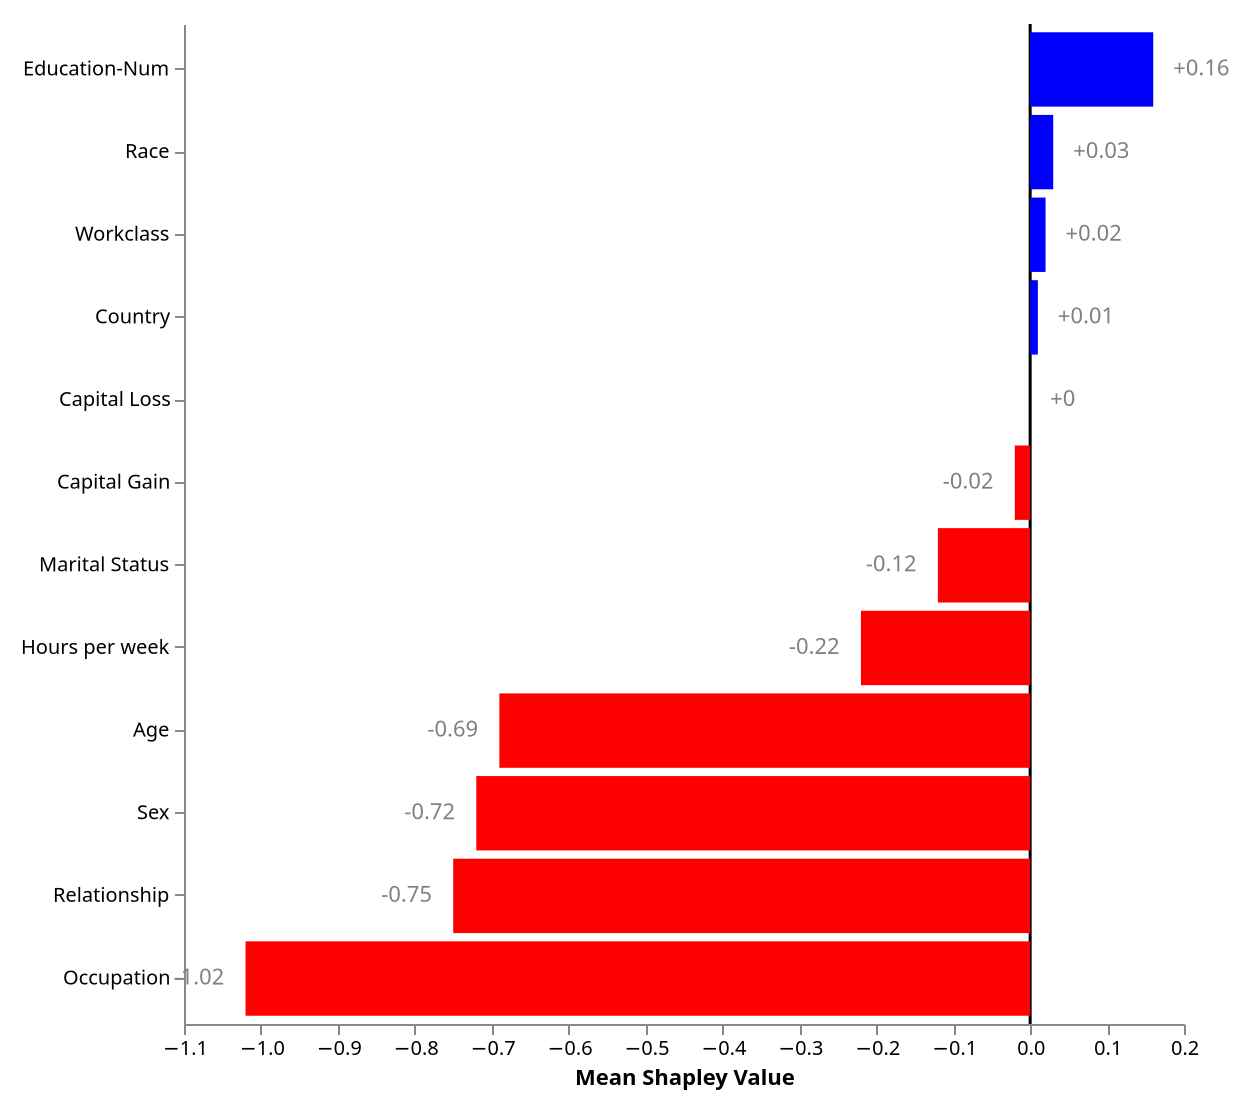 {
  "$schema": "https://vega.github.io/schema/vega/v5.json",
  "description": "Mean Shapley Values Bar Plot with Rounded Numbers, Vertical Line at 0, and Arrow-like Bar Endpoints",
  "width": 500,
  "height": 500,
  "padding": 10,
  "data": [
    {
      "name": "table",
      "values": [
        {"variable": "Age", "Mean Shapley Value": -0.6932834614},
        {"variable": "Workclass", "Mean Shapley Value": 0.0160077181},
        {"variable": "Education-Num", "Mean Shapley Value": 0.1593687901},
        {"variable": "Marital Status", "Mean Shapley Value": -0.1227975013},
        {"variable": "Occupation", "Mean Shapley Value": -1.0234673973},
        {"variable": "Relationship", "Mean Shapley Value": -0.7476020132},
        {"variable": "Race", "Mean Shapley Value": 0.0314027765},
        {"variable": "Sex", "Mean Shapley Value": -0.7228710756},
        {"variable": "Capital Gain", "Mean Shapley Value": -0.0245469017},
        {"variable": "Capital Loss", "Mean Shapley Value": 0.0},
        {"variable": "Hours per week", "Mean Shapley Value": -0.2196676876},
        {"variable": "Country", "Mean Shapley Value": 0.0074794674}
      ],
      "transform": [
        {
          "type": "formula",
          "expr": "round(datum['Mean Shapley Value'] * 100) / 100",
          "as": "Rounded Mean Shapley Value"
        },
        {
          "type": "collect",
          "sort": {"field": "Rounded Mean Shapley Value", "order": "descending"}
        }
      ]
    }
  ],
  "scales": [
    {
      "name": "yscale",
      "type": "band",
      "domain": {"data": "table", "field": "variable"},
      "range": "height",
      "padding": 0.1
    },
    {
      "name": "xscale",
      "type": "linear",
      "domain": {"data": "table", "field": "Rounded Mean Shapley Value"},
      "range": "width",
      "padding": 0.1,
      "nice": true,
      "zero": true
    }
  ],
  "axes": [
    {"orient": "left", "scale": "yscale"},
    {"orient": "bottom", "scale": "xscale", "title": "Mean Shapley Value"}
  ],
  "marks": [
    {
      "type": "rule",
      "encode": {
        "enter": {
          "x": {"scale": "xscale", "value": 0},
          "y": {"value": 0},
          "y2": {"signal": "height"},
          "strokeWidth": {"value": 1.5},
          "stroke": {"value": "black"}
        }
      }
    },
    {
      "type": "rect",
      "from": {"data": "table"},
      "encode": {
        "enter": {
          "y": {"scale": "yscale", "field": "variable"},
          "height": {"scale": "yscale", "band": 1},
          "x": {"scale": "xscale", "field": "Rounded Mean Shapley Value"},
          "x2": {"scale": "xscale", "value": 0}
        },
        "update": {
          "fill": [
            {"test": "datum['Rounded Mean Shapley Value'] < 0", "value": "red"},
            {"test": "datum['Rounded Mean Shapley Value'] >= 0", "value": "blue"}
          ]
        },
        "hover": {
          "fill": {"value": "lightgrey"}
        }
      }
    },
    {
      "type": "text",
      "from": {"data": "table"},
      "encode": {
        "enter": {
          "y": {"scale": "yscale", "field": "variable", "band": 0.5},
          "x": {
            "scale": "xscale",
            "field": "Rounded Mean Shapley Value",
            "offset": {
              "signal": "datum['Rounded Mean Shapley Value'] >= 0 ? 10 : -10"
            }
          },
          "align": {
            "signal": "datum['Rounded Mean Shapley Value'] >= 0 ? 'left' : 'right'"
          },
          "baseline": {"value": "middle"},
          "text": {
            "signal": "datum['Rounded Mean Shapley Value'] >= 0 ? '+' + datum['Rounded Mean Shapley Value'] : datum['Rounded Mean Shapley Value']"
          },
          "fill": {"value": "grey"}
        }
      }
    }
  ]
}
